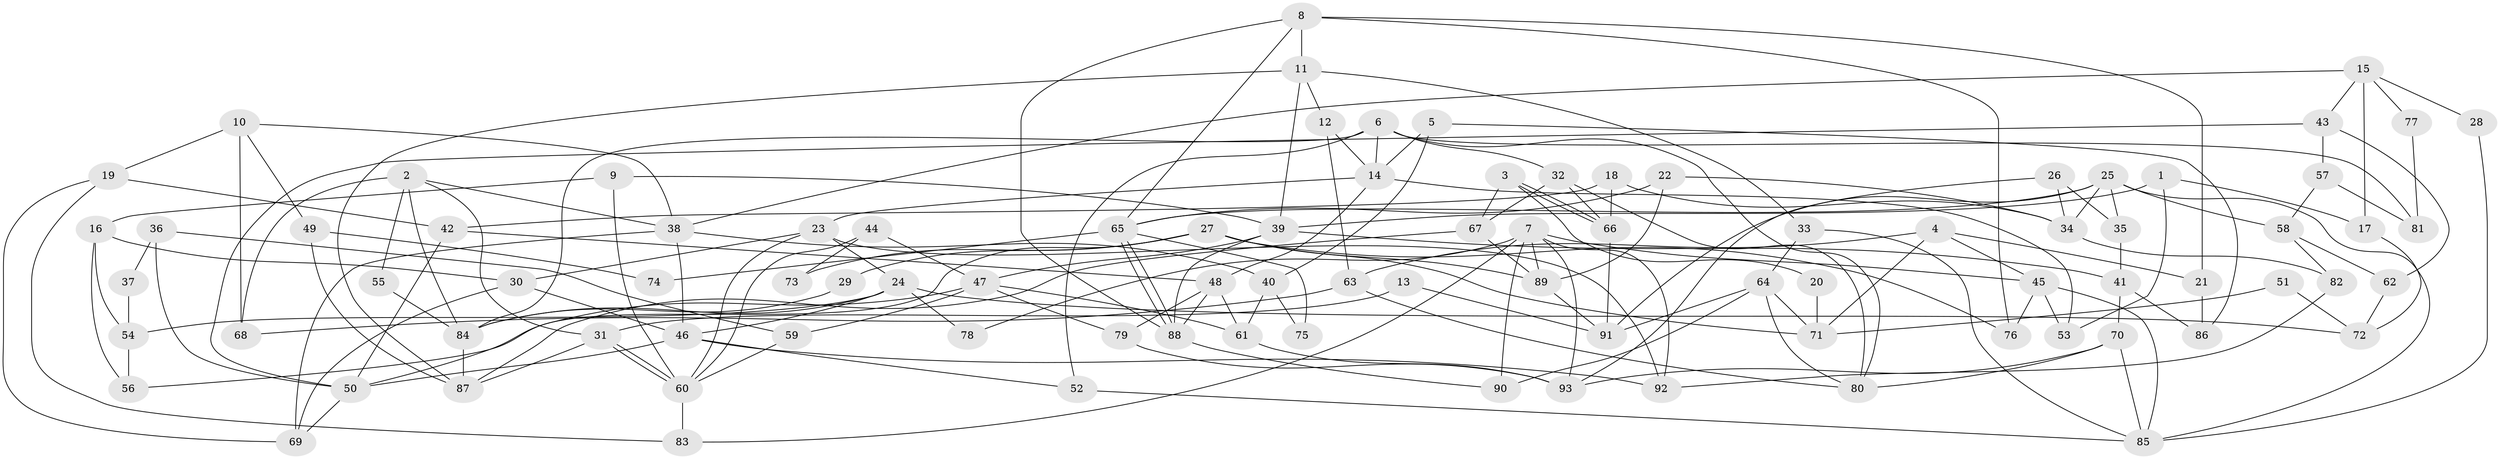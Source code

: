 // coarse degree distribution, {4: 0.14925373134328357, 12: 0.029850746268656716, 3: 0.2835820895522388, 6: 0.1044776119402985, 5: 0.16417910447761194, 2: 0.19402985074626866, 10: 0.05970149253731343, 8: 0.014925373134328358}
// Generated by graph-tools (version 1.1) at 2025/50/03/04/25 22:50:55]
// undirected, 93 vertices, 186 edges
graph export_dot {
  node [color=gray90,style=filled];
  1;
  2;
  3;
  4;
  5;
  6;
  7;
  8;
  9;
  10;
  11;
  12;
  13;
  14;
  15;
  16;
  17;
  18;
  19;
  20;
  21;
  22;
  23;
  24;
  25;
  26;
  27;
  28;
  29;
  30;
  31;
  32;
  33;
  34;
  35;
  36;
  37;
  38;
  39;
  40;
  41;
  42;
  43;
  44;
  45;
  46;
  47;
  48;
  49;
  50;
  51;
  52;
  53;
  54;
  55;
  56;
  57;
  58;
  59;
  60;
  61;
  62;
  63;
  64;
  65;
  66;
  67;
  68;
  69;
  70;
  71;
  72;
  73;
  74;
  75;
  76;
  77;
  78;
  79;
  80;
  81;
  82;
  83;
  84;
  85;
  86;
  87;
  88;
  89;
  90;
  91;
  92;
  93;
  1 -- 53;
  1 -- 39;
  1 -- 17;
  2 -- 38;
  2 -- 31;
  2 -- 55;
  2 -- 68;
  2 -- 84;
  3 -- 67;
  3 -- 66;
  3 -- 66;
  3 -- 20;
  4 -- 21;
  4 -- 63;
  4 -- 45;
  4 -- 71;
  5 -- 14;
  5 -- 40;
  5 -- 86;
  6 -- 32;
  6 -- 84;
  6 -- 14;
  6 -- 52;
  6 -- 80;
  6 -- 81;
  7 -- 45;
  7 -- 92;
  7 -- 78;
  7 -- 83;
  7 -- 89;
  7 -- 90;
  7 -- 93;
  8 -- 88;
  8 -- 76;
  8 -- 11;
  8 -- 21;
  8 -- 65;
  9 -- 60;
  9 -- 39;
  9 -- 16;
  10 -- 19;
  10 -- 68;
  10 -- 38;
  10 -- 49;
  11 -- 33;
  11 -- 12;
  11 -- 39;
  11 -- 87;
  12 -- 14;
  12 -- 63;
  13 -- 31;
  13 -- 91;
  14 -- 48;
  14 -- 23;
  14 -- 53;
  15 -- 17;
  15 -- 38;
  15 -- 28;
  15 -- 43;
  15 -- 77;
  16 -- 56;
  16 -- 30;
  16 -- 54;
  17 -- 72;
  18 -- 34;
  18 -- 42;
  18 -- 66;
  19 -- 69;
  19 -- 83;
  19 -- 42;
  20 -- 71;
  21 -- 86;
  22 -- 65;
  22 -- 89;
  22 -- 34;
  23 -- 30;
  23 -- 24;
  23 -- 60;
  23 -- 92;
  24 -- 84;
  24 -- 46;
  24 -- 54;
  24 -- 72;
  24 -- 78;
  25 -- 65;
  25 -- 85;
  25 -- 34;
  25 -- 35;
  25 -- 58;
  25 -- 91;
  26 -- 93;
  26 -- 34;
  26 -- 35;
  27 -- 71;
  27 -- 89;
  27 -- 29;
  27 -- 50;
  27 -- 73;
  27 -- 76;
  28 -- 85;
  29 -- 84;
  30 -- 46;
  30 -- 69;
  31 -- 60;
  31 -- 60;
  31 -- 87;
  32 -- 66;
  32 -- 80;
  32 -- 67;
  33 -- 64;
  33 -- 85;
  34 -- 82;
  35 -- 41;
  36 -- 59;
  36 -- 50;
  36 -- 37;
  37 -- 54;
  38 -- 69;
  38 -- 40;
  38 -- 46;
  39 -- 88;
  39 -- 41;
  39 -- 47;
  40 -- 61;
  40 -- 75;
  41 -- 70;
  41 -- 86;
  42 -- 50;
  42 -- 48;
  43 -- 50;
  43 -- 57;
  43 -- 62;
  44 -- 47;
  44 -- 60;
  44 -- 73;
  45 -- 85;
  45 -- 53;
  45 -- 76;
  46 -- 50;
  46 -- 52;
  46 -- 92;
  47 -- 61;
  47 -- 56;
  47 -- 59;
  47 -- 79;
  48 -- 79;
  48 -- 61;
  48 -- 88;
  49 -- 87;
  49 -- 74;
  50 -- 69;
  51 -- 72;
  51 -- 71;
  52 -- 85;
  54 -- 56;
  55 -- 84;
  57 -- 58;
  57 -- 81;
  58 -- 82;
  58 -- 62;
  59 -- 60;
  60 -- 83;
  61 -- 93;
  62 -- 72;
  63 -- 80;
  63 -- 68;
  64 -- 90;
  64 -- 91;
  64 -- 71;
  64 -- 80;
  65 -- 88;
  65 -- 88;
  65 -- 74;
  65 -- 75;
  66 -- 91;
  67 -- 89;
  67 -- 87;
  70 -- 80;
  70 -- 85;
  70 -- 93;
  77 -- 81;
  79 -- 93;
  82 -- 92;
  84 -- 87;
  88 -- 90;
  89 -- 91;
}
